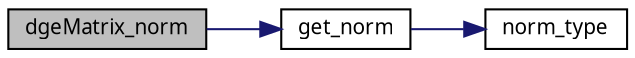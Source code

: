 digraph G
{
  edge [fontname="FreeSans.ttf",fontsize=10,labelfontname="FreeSans.ttf",labelfontsize=10];
  node [fontname="FreeSans.ttf",fontsize=10,shape=record];
  rankdir=LR;
  Node1 [label="dgeMatrix_norm",height=0.2,width=0.4,color="black", fillcolor="grey75", style="filled" fontcolor="black"];
  Node1 -> Node2 [color="midnightblue",fontsize=10,style="solid",fontname="FreeSans.ttf"];
  Node2 [label="get_norm",height=0.2,width=0.4,color="black", fillcolor="white", style="filled",URL="$dgeMatrix_8c.html#18e14d832081c8d7d6df7bd2f9e390f9"];
  Node2 -> Node3 [color="midnightblue",fontsize=10,style="solid",fontname="FreeSans.ttf"];
  Node3 [label="norm_type",height=0.2,width=0.4,color="black", fillcolor="white", style="filled",URL="$Mutils_8c.html#8bb8065fb46047789264e28f5f533077"];
}
